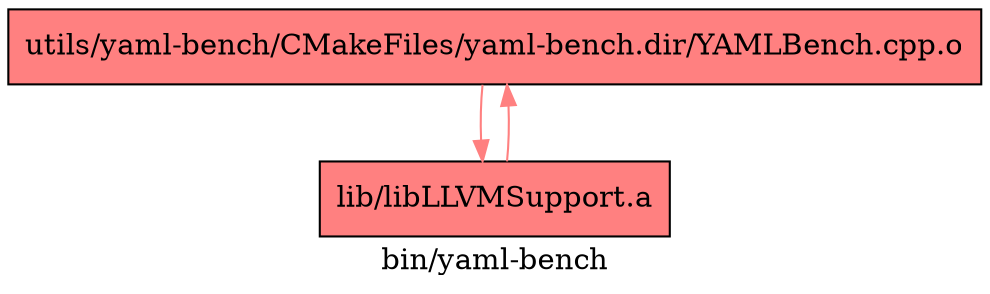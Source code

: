 digraph "bin/yaml-bench" {
	label="bin/yaml-bench";

	Node0x55bb636773a8 [shape=record,shape=record,style=filled,fillcolor="1.000000 0.5 1",label="{utils/yaml-bench/CMakeFiles/yaml-bench.dir/YAMLBench.cpp.o}"];
	Node0x55bb636773a8 -> Node0x55bb636780c8[color="1.000000 0.5 1"];
	Node0x55bb636780c8 [shape=record,shape=record,style=filled,fillcolor="1.000000 0.5 1",label="{lib/libLLVMSupport.a}"];
	Node0x55bb636780c8 -> Node0x55bb636773a8[color="1.000000 0.5 1"];
}
